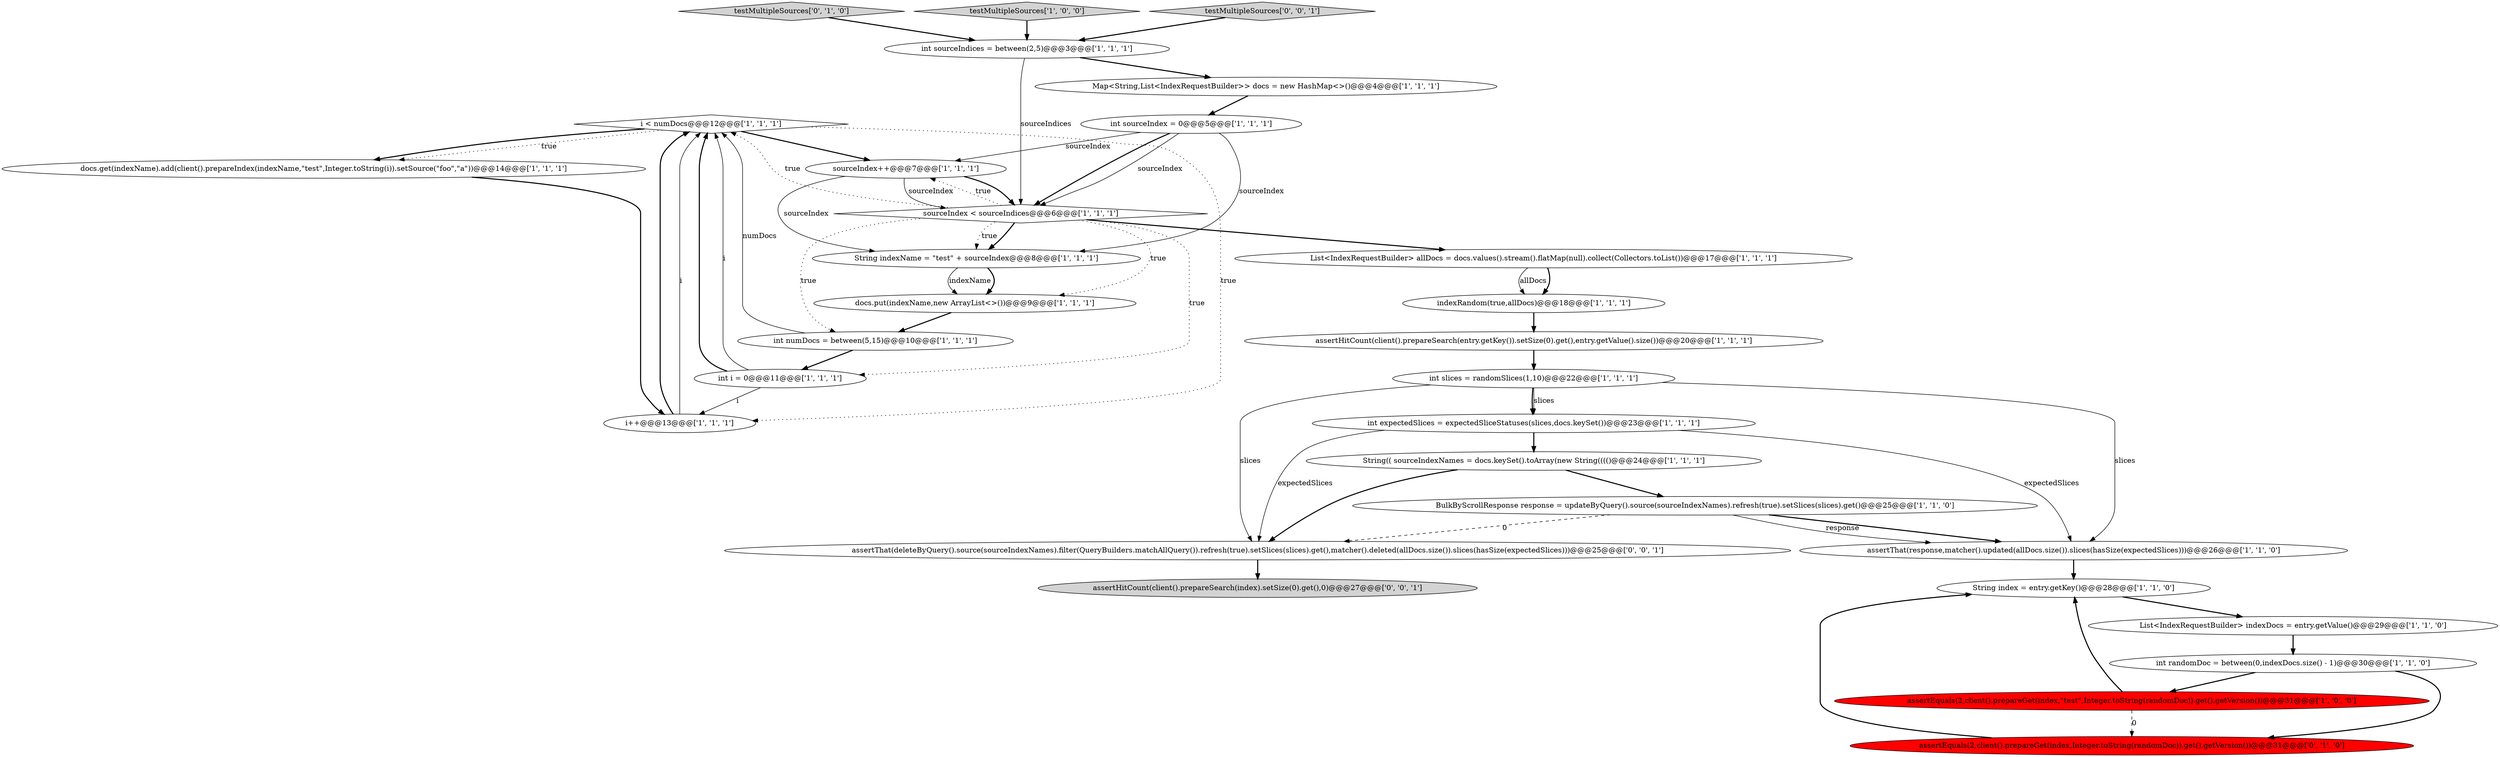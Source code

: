 digraph {
14 [style = filled, label = "i < numDocs@@@12@@@['1', '1', '1']", fillcolor = white, shape = diamond image = "AAA0AAABBB1BBB"];
25 [style = filled, label = "assertEquals(2,client().prepareGet(index,Integer.toString(randomDoc)).get().getVersion())@@@31@@@['0', '1', '0']", fillcolor = red, shape = ellipse image = "AAA1AAABBB2BBB"];
4 [style = filled, label = "int randomDoc = between(0,indexDocs.size() - 1)@@@30@@@['1', '1', '0']", fillcolor = white, shape = ellipse image = "AAA0AAABBB1BBB"];
26 [style = filled, label = "testMultipleSources['0', '1', '0']", fillcolor = lightgray, shape = diamond image = "AAA0AAABBB2BBB"];
3 [style = filled, label = "sourceIndex++@@@7@@@['1', '1', '1']", fillcolor = white, shape = ellipse image = "AAA0AAABBB1BBB"];
16 [style = filled, label = "String indexName = \"test\" + sourceIndex@@@8@@@['1', '1', '1']", fillcolor = white, shape = ellipse image = "AAA0AAABBB1BBB"];
6 [style = filled, label = "indexRandom(true,allDocs)@@@18@@@['1', '1', '1']", fillcolor = white, shape = ellipse image = "AAA0AAABBB1BBB"];
19 [style = filled, label = "sourceIndex < sourceIndices@@@6@@@['1', '1', '1']", fillcolor = white, shape = diamond image = "AAA0AAABBB1BBB"];
15 [style = filled, label = "BulkByScrollResponse response = updateByQuery().source(sourceIndexNames).refresh(true).setSlices(slices).get()@@@25@@@['1', '1', '0']", fillcolor = white, shape = ellipse image = "AAA0AAABBB1BBB"];
20 [style = filled, label = "testMultipleSources['1', '0', '0']", fillcolor = lightgray, shape = diamond image = "AAA0AAABBB1BBB"];
9 [style = filled, label = "String(( sourceIndexNames = docs.keySet().toArray(new String(((()@@@24@@@['1', '1', '1']", fillcolor = white, shape = ellipse image = "AAA0AAABBB1BBB"];
7 [style = filled, label = "int expectedSlices = expectedSliceStatuses(slices,docs.keySet())@@@23@@@['1', '1', '1']", fillcolor = white, shape = ellipse image = "AAA0AAABBB1BBB"];
10 [style = filled, label = "assertThat(response,matcher().updated(allDocs.size()).slices(hasSize(expectedSlices)))@@@26@@@['1', '1', '0']", fillcolor = white, shape = ellipse image = "AAA0AAABBB1BBB"];
5 [style = filled, label = "Map<String,List<IndexRequestBuilder>> docs = new HashMap<>()@@@4@@@['1', '1', '1']", fillcolor = white, shape = ellipse image = "AAA0AAABBB1BBB"];
27 [style = filled, label = "assertThat(deleteByQuery().source(sourceIndexNames).filter(QueryBuilders.matchAllQuery()).refresh(true).setSlices(slices).get(),matcher().deleted(allDocs.size()).slices(hasSize(expectedSlices)))@@@25@@@['0', '0', '1']", fillcolor = white, shape = ellipse image = "AAA0AAABBB3BBB"];
18 [style = filled, label = "List<IndexRequestBuilder> allDocs = docs.values().stream().flatMap(null).collect(Collectors.toList())@@@17@@@['1', '1', '1']", fillcolor = white, shape = ellipse image = "AAA0AAABBB1BBB"];
2 [style = filled, label = "i++@@@13@@@['1', '1', '1']", fillcolor = white, shape = ellipse image = "AAA0AAABBB1BBB"];
0 [style = filled, label = "docs.put(indexName,new ArrayList<>())@@@9@@@['1', '1', '1']", fillcolor = white, shape = ellipse image = "AAA0AAABBB1BBB"];
29 [style = filled, label = "assertHitCount(client().prepareSearch(index).setSize(0).get(),0)@@@27@@@['0', '0', '1']", fillcolor = lightgray, shape = ellipse image = "AAA0AAABBB3BBB"];
11 [style = filled, label = "docs.get(indexName).add(client().prepareIndex(indexName,\"test\",Integer.toString(i)).setSource(\"foo\",\"a\"))@@@14@@@['1', '1', '1']", fillcolor = white, shape = ellipse image = "AAA0AAABBB1BBB"];
28 [style = filled, label = "testMultipleSources['0', '0', '1']", fillcolor = lightgray, shape = diamond image = "AAA0AAABBB3BBB"];
24 [style = filled, label = "int sourceIndex = 0@@@5@@@['1', '1', '1']", fillcolor = white, shape = ellipse image = "AAA0AAABBB1BBB"];
1 [style = filled, label = "assertEquals(2,client().prepareGet(index,\"test\",Integer.toString(randomDoc)).get().getVersion())@@@31@@@['1', '0', '0']", fillcolor = red, shape = ellipse image = "AAA1AAABBB1BBB"];
12 [style = filled, label = "assertHitCount(client().prepareSearch(entry.getKey()).setSize(0).get(),entry.getValue().size())@@@20@@@['1', '1', '1']", fillcolor = white, shape = ellipse image = "AAA0AAABBB1BBB"];
21 [style = filled, label = "int i = 0@@@11@@@['1', '1', '1']", fillcolor = white, shape = ellipse image = "AAA0AAABBB1BBB"];
8 [style = filled, label = "int sourceIndices = between(2,5)@@@3@@@['1', '1', '1']", fillcolor = white, shape = ellipse image = "AAA0AAABBB1BBB"];
23 [style = filled, label = "List<IndexRequestBuilder> indexDocs = entry.getValue()@@@29@@@['1', '1', '0']", fillcolor = white, shape = ellipse image = "AAA0AAABBB1BBB"];
17 [style = filled, label = "int slices = randomSlices(1,10)@@@22@@@['1', '1', '1']", fillcolor = white, shape = ellipse image = "AAA0AAABBB1BBB"];
13 [style = filled, label = "String index = entry.getKey()@@@28@@@['1', '1', '0']", fillcolor = white, shape = ellipse image = "AAA0AAABBB1BBB"];
22 [style = filled, label = "int numDocs = between(5,15)@@@10@@@['1', '1', '1']", fillcolor = white, shape = ellipse image = "AAA0AAABBB1BBB"];
14->3 [style = bold, label=""];
14->2 [style = dotted, label="true"];
19->14 [style = dotted, label="true"];
16->0 [style = bold, label=""];
19->18 [style = bold, label=""];
15->10 [style = bold, label=""];
24->19 [style = bold, label=""];
4->25 [style = bold, label=""];
25->13 [style = bold, label=""];
24->16 [style = solid, label="sourceIndex"];
12->17 [style = bold, label=""];
22->21 [style = bold, label=""];
23->4 [style = bold, label=""];
24->19 [style = solid, label="sourceIndex"];
22->14 [style = solid, label="numDocs"];
15->10 [style = solid, label="response"];
26->8 [style = bold, label=""];
19->21 [style = dotted, label="true"];
1->13 [style = bold, label=""];
11->2 [style = bold, label=""];
21->2 [style = solid, label="i"];
19->16 [style = bold, label=""];
9->27 [style = bold, label=""];
17->7 [style = bold, label=""];
7->9 [style = bold, label=""];
7->27 [style = solid, label="expectedSlices"];
20->8 [style = bold, label=""];
8->5 [style = bold, label=""];
3->19 [style = bold, label=""];
10->13 [style = bold, label=""];
18->6 [style = bold, label=""];
24->3 [style = solid, label="sourceIndex"];
21->14 [style = solid, label="i"];
9->15 [style = bold, label=""];
19->3 [style = dotted, label="true"];
5->24 [style = bold, label=""];
0->22 [style = bold, label=""];
28->8 [style = bold, label=""];
2->14 [style = bold, label=""];
2->14 [style = solid, label="i"];
17->7 [style = solid, label="slices"];
19->0 [style = dotted, label="true"];
19->16 [style = dotted, label="true"];
13->23 [style = bold, label=""];
17->10 [style = solid, label="slices"];
16->0 [style = solid, label="indexName"];
19->22 [style = dotted, label="true"];
14->11 [style = dotted, label="true"];
18->6 [style = solid, label="allDocs"];
4->1 [style = bold, label=""];
15->27 [style = dashed, label="0"];
27->29 [style = bold, label=""];
7->10 [style = solid, label="expectedSlices"];
17->27 [style = solid, label="slices"];
1->25 [style = dashed, label="0"];
14->11 [style = bold, label=""];
3->16 [style = solid, label="sourceIndex"];
8->19 [style = solid, label="sourceIndices"];
3->19 [style = solid, label="sourceIndex"];
21->14 [style = bold, label=""];
6->12 [style = bold, label=""];
}
